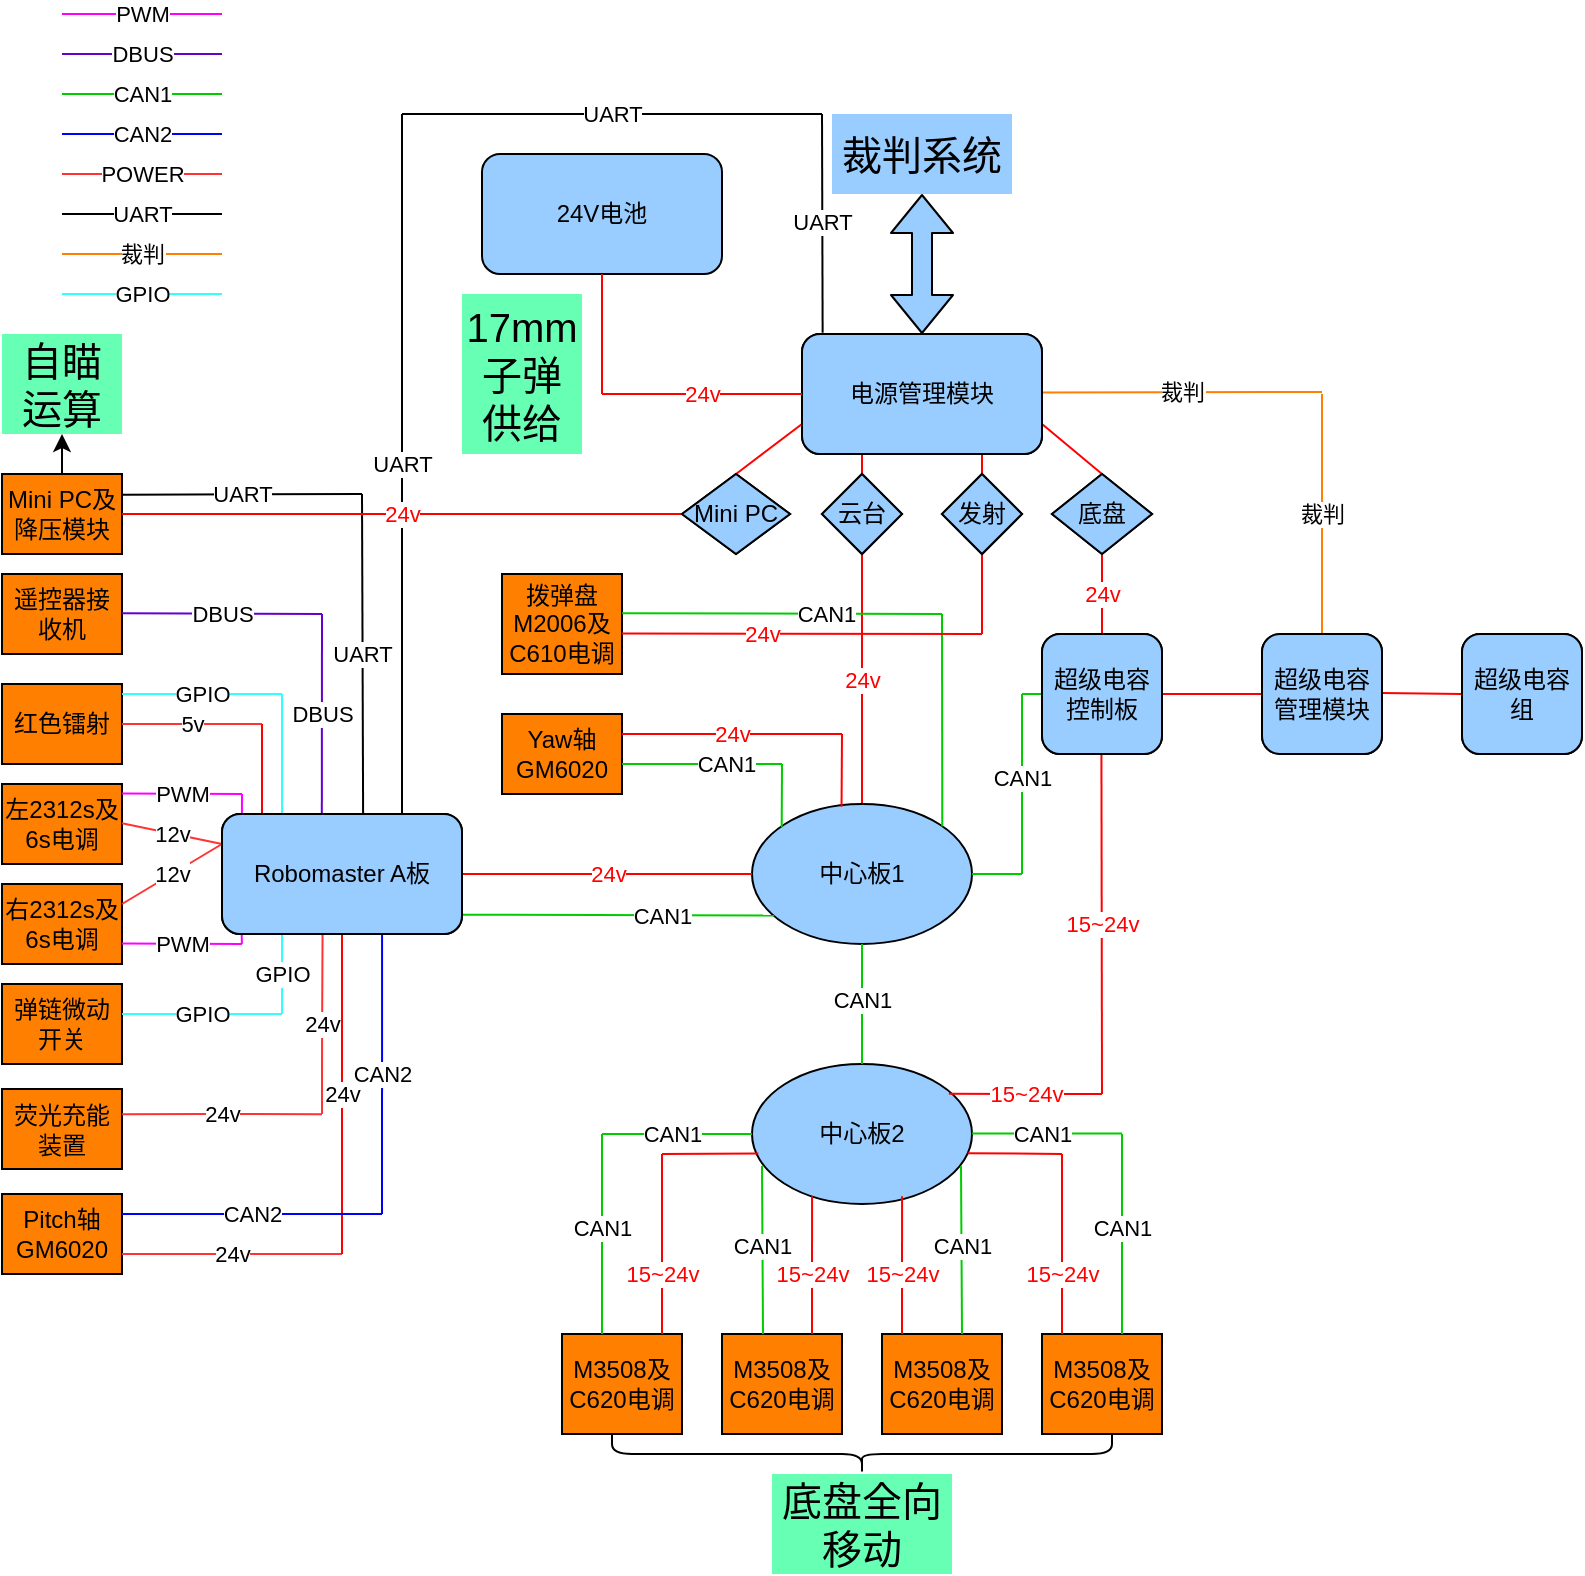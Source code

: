 <mxfile version="14.9.8" type="github">
  <diagram id="gPBAJwZcKuSn6ALT_lkh" name="Page-1">
    <mxGraphModel dx="716" dy="372" grid="1" gridSize="10" guides="1" tooltips="1" connect="1" arrows="1" fold="1" page="1" pageScale="1" pageWidth="827" pageHeight="1169" math="0" shadow="0">
      <root>
        <mxCell id="0" />
        <mxCell id="1" parent="0" />
        <mxCell id="8O0__Qe_Hwb1zvDIcUSA-1" value="Robomaster A板" style="rounded=1;whiteSpace=wrap;html=1;" vertex="1" parent="1">
          <mxGeometry x="120" y="420" width="120" height="60" as="geometry" />
        </mxCell>
        <mxCell id="8O0__Qe_Hwb1zvDIcUSA-8" value="左2312s及6s电调" style="rounded=0;whiteSpace=wrap;html=1;fillColor=#FF8000;" vertex="1" parent="1">
          <mxGeometry x="10" y="405" width="60" height="40" as="geometry" />
        </mxCell>
        <mxCell id="8O0__Qe_Hwb1zvDIcUSA-9" value="右2312s及6s电调" style="rounded=0;whiteSpace=wrap;html=1;fillColor=#FF8000;" vertex="1" parent="1">
          <mxGeometry x="10" y="455" width="60" height="40" as="geometry" />
        </mxCell>
        <mxCell id="8O0__Qe_Hwb1zvDIcUSA-19" value="红色镭射" style="rounded=0;whiteSpace=wrap;html=1;fillColor=#FF8000;" vertex="1" parent="1">
          <mxGeometry x="10" y="355" width="60" height="40" as="geometry" />
        </mxCell>
        <mxCell id="8O0__Qe_Hwb1zvDIcUSA-24" value="遥控器接收机" style="rounded=0;whiteSpace=wrap;html=1;fillColor=#FF8000;" vertex="1" parent="1">
          <mxGeometry x="10" y="300" width="60" height="40" as="geometry" />
        </mxCell>
        <mxCell id="8O0__Qe_Hwb1zvDIcUSA-33" value="弹链微动开关" style="rounded=0;whiteSpace=wrap;html=1;fillColor=#FF8000;" vertex="1" parent="1">
          <mxGeometry x="10" y="505" width="60" height="40" as="geometry" />
        </mxCell>
        <mxCell id="8O0__Qe_Hwb1zvDIcUSA-36" value="荧光充能装置" style="rounded=0;whiteSpace=wrap;html=1;fillColor=#FF8000;" vertex="1" parent="1">
          <mxGeometry x="10" y="557.5" width="60" height="40" as="geometry" />
        </mxCell>
        <mxCell id="8O0__Qe_Hwb1zvDIcUSA-40" value="电源管理模块" style="rounded=1;whiteSpace=wrap;html=1;" vertex="1" parent="1">
          <mxGeometry x="410" y="180" width="120" height="60" as="geometry" />
        </mxCell>
        <mxCell id="8O0__Qe_Hwb1zvDIcUSA-41" value="Pitch轴GM6020" style="rounded=0;whiteSpace=wrap;html=1;fillColor=#FF8000;" vertex="1" parent="1">
          <mxGeometry x="10" y="610" width="60" height="40" as="geometry" />
        </mxCell>
        <mxCell id="8O0__Qe_Hwb1zvDIcUSA-168" style="edgeStyle=none;rounded=0;orthogonalLoop=1;jettySize=auto;html=1;exitX=0.5;exitY=0;exitDx=0;exitDy=0;entryX=0.5;entryY=1;entryDx=0;entryDy=0;fontColor=#000000;startArrow=none;startFill=0;endArrow=classic;endFill=1;strokeColor=#000000;fillColor=#99CCFF;" edge="1" parent="1" source="8O0__Qe_Hwb1zvDIcUSA-42" target="8O0__Qe_Hwb1zvDIcUSA-167">
          <mxGeometry relative="1" as="geometry" />
        </mxCell>
        <mxCell id="8O0__Qe_Hwb1zvDIcUSA-42" value="Mini PC及降压模块" style="rounded=0;whiteSpace=wrap;html=1;fillColor=#FF8000;" vertex="1" parent="1">
          <mxGeometry x="10" y="250" width="60" height="40" as="geometry" />
        </mxCell>
        <mxCell id="8O0__Qe_Hwb1zvDIcUSA-43" value="CAN1" style="endArrow=none;html=1;strokeColor=#00CC00;" edge="1" parent="1">
          <mxGeometry width="50" height="50" relative="1" as="geometry">
            <mxPoint x="40" y="60" as="sourcePoint" />
            <mxPoint x="120" y="60" as="targetPoint" />
          </mxGeometry>
        </mxCell>
        <mxCell id="8O0__Qe_Hwb1zvDIcUSA-44" value="CAN2" style="endArrow=none;html=1;strokeColor=#0000FF;" edge="1" parent="1">
          <mxGeometry width="50" height="50" relative="1" as="geometry">
            <mxPoint x="40" y="80" as="sourcePoint" />
            <mxPoint x="120" y="80" as="targetPoint" />
          </mxGeometry>
        </mxCell>
        <mxCell id="8O0__Qe_Hwb1zvDIcUSA-45" value="POWER" style="endArrow=none;html=1;strokeColor=#FF3333;" edge="1" parent="1">
          <mxGeometry width="50" height="50" relative="1" as="geometry">
            <mxPoint x="40" y="100" as="sourcePoint" />
            <mxPoint x="120" y="100" as="targetPoint" />
          </mxGeometry>
        </mxCell>
        <mxCell id="8O0__Qe_Hwb1zvDIcUSA-46" value="UART" style="endArrow=none;html=1;" edge="1" parent="1">
          <mxGeometry width="50" height="50" relative="1" as="geometry">
            <mxPoint x="40" y="120" as="sourcePoint" />
            <mxPoint x="120" y="120" as="targetPoint" />
          </mxGeometry>
        </mxCell>
        <mxCell id="8O0__Qe_Hwb1zvDIcUSA-47" value="裁判" style="endArrow=none;html=1;strokeColor=#FF8000;" edge="1" parent="1">
          <mxGeometry width="50" height="50" relative="1" as="geometry">
            <mxPoint x="40" y="140" as="sourcePoint" />
            <mxPoint x="120" y="140" as="targetPoint" />
          </mxGeometry>
        </mxCell>
        <mxCell id="8O0__Qe_Hwb1zvDIcUSA-48" value="UART" style="endArrow=none;html=1;exitX=0.75;exitY=0;exitDx=0;exitDy=0;" edge="1" parent="1" source="8O0__Qe_Hwb1zvDIcUSA-1">
          <mxGeometry width="50" height="50" relative="1" as="geometry">
            <mxPoint x="50" y="130" as="sourcePoint" />
            <mxPoint x="210" y="70" as="targetPoint" />
          </mxGeometry>
        </mxCell>
        <mxCell id="8O0__Qe_Hwb1zvDIcUSA-50" value="UART" style="endArrow=none;html=1;" edge="1" parent="1">
          <mxGeometry width="50" height="50" relative="1" as="geometry">
            <mxPoint x="210" y="70" as="sourcePoint" />
            <mxPoint x="420" y="70" as="targetPoint" />
          </mxGeometry>
        </mxCell>
        <mxCell id="8O0__Qe_Hwb1zvDIcUSA-51" value="UART" style="endArrow=none;html=1;entryX=0.086;entryY=-0.011;entryDx=0;entryDy=0;entryPerimeter=0;" edge="1" parent="1" target="8O0__Qe_Hwb1zvDIcUSA-40">
          <mxGeometry width="50" height="50" relative="1" as="geometry">
            <mxPoint x="420" y="70" as="sourcePoint" />
            <mxPoint x="130" y="130" as="targetPoint" />
          </mxGeometry>
        </mxCell>
        <mxCell id="8O0__Qe_Hwb1zvDIcUSA-52" value="UART" style="endArrow=none;html=1;" edge="1" parent="1">
          <mxGeometry width="50" height="50" relative="1" as="geometry">
            <mxPoint x="70" y="260.41" as="sourcePoint" />
            <mxPoint x="190" y="260" as="targetPoint" />
          </mxGeometry>
        </mxCell>
        <mxCell id="8O0__Qe_Hwb1zvDIcUSA-53" value="UART" style="endArrow=none;html=1;entryX=0.588;entryY=0.009;entryDx=0;entryDy=0;entryPerimeter=0;" edge="1" parent="1" target="8O0__Qe_Hwb1zvDIcUSA-1">
          <mxGeometry width="50" height="50" relative="1" as="geometry">
            <mxPoint x="190" y="260" as="sourcePoint" />
            <mxPoint x="193" y="410" as="targetPoint" />
          </mxGeometry>
        </mxCell>
        <mxCell id="8O0__Qe_Hwb1zvDIcUSA-54" value="DBUS" style="endArrow=none;html=1;strokeColor=#6600CC;" edge="1" parent="1">
          <mxGeometry width="50" height="50" relative="1" as="geometry">
            <mxPoint x="40" y="40" as="sourcePoint" />
            <mxPoint x="120.0" y="40" as="targetPoint" />
          </mxGeometry>
        </mxCell>
        <mxCell id="8O0__Qe_Hwb1zvDIcUSA-55" value="DBUS" style="endArrow=none;html=1;strokeColor=#6600CC;" edge="1" parent="1">
          <mxGeometry width="50" height="50" relative="1" as="geometry">
            <mxPoint x="70" y="319.66" as="sourcePoint" />
            <mxPoint x="170" y="320" as="targetPoint" />
          </mxGeometry>
        </mxCell>
        <mxCell id="8O0__Qe_Hwb1zvDIcUSA-56" value="DBUS" style="endArrow=none;html=1;strokeColor=#6600CC;entryX=0.416;entryY=0.012;entryDx=0;entryDy=0;entryPerimeter=0;" edge="1" parent="1" target="8O0__Qe_Hwb1zvDIcUSA-1">
          <mxGeometry width="50" height="50" relative="1" as="geometry">
            <mxPoint x="170" y="320" as="sourcePoint" />
            <mxPoint x="180.0" y="330" as="targetPoint" />
          </mxGeometry>
        </mxCell>
        <mxCell id="8O0__Qe_Hwb1zvDIcUSA-59" value="12v" style="endArrow=none;html=1;strokeColor=#FF3333;entryX=0;entryY=0.25;entryDx=0;entryDy=0;" edge="1" parent="1" target="8O0__Qe_Hwb1zvDIcUSA-1">
          <mxGeometry width="50" height="50" relative="1" as="geometry">
            <mxPoint x="70" y="424.66" as="sourcePoint" />
            <mxPoint x="120" y="425" as="targetPoint" />
          </mxGeometry>
        </mxCell>
        <mxCell id="8O0__Qe_Hwb1zvDIcUSA-60" value="12v" style="endArrow=none;html=1;strokeColor=#FF3333;exitX=1;exitY=0.25;exitDx=0;exitDy=0;entryX=0;entryY=0.25;entryDx=0;entryDy=0;" edge="1" parent="1" source="8O0__Qe_Hwb1zvDIcUSA-9" target="8O0__Qe_Hwb1zvDIcUSA-1">
          <mxGeometry width="50" height="50" relative="1" as="geometry">
            <mxPoint x="80" y="434.66" as="sourcePoint" />
            <mxPoint x="130.0" y="435.0" as="targetPoint" />
          </mxGeometry>
        </mxCell>
        <mxCell id="8O0__Qe_Hwb1zvDIcUSA-62" value="&lt;font color=&quot;#000000&quot;&gt;Mini PC&lt;/font&gt;" style="rhombus;whiteSpace=wrap;html=1;fontColor=#FF0000;" vertex="1" parent="1">
          <mxGeometry x="350" y="250" width="54" height="40" as="geometry" />
        </mxCell>
        <mxCell id="8O0__Qe_Hwb1zvDIcUSA-63" value="&lt;font color=&quot;#000000&quot;&gt;云台&lt;/font&gt;" style="rhombus;whiteSpace=wrap;html=1;fontColor=#FF0000;" vertex="1" parent="1">
          <mxGeometry x="420" y="250" width="40" height="40" as="geometry" />
        </mxCell>
        <mxCell id="8O0__Qe_Hwb1zvDIcUSA-64" value="&lt;font color=&quot;#000000&quot;&gt;发射&lt;/font&gt;" style="rhombus;whiteSpace=wrap;html=1;fontColor=#FF0000;" vertex="1" parent="1">
          <mxGeometry x="480" y="250" width="40" height="40" as="geometry" />
        </mxCell>
        <mxCell id="8O0__Qe_Hwb1zvDIcUSA-65" value="&lt;font color=&quot;#000000&quot;&gt;底盘&lt;/font&gt;" style="rhombus;whiteSpace=wrap;html=1;fontColor=#FF0000;" vertex="1" parent="1">
          <mxGeometry x="535" y="250" width="50" height="40" as="geometry" />
        </mxCell>
        <mxCell id="8O0__Qe_Hwb1zvDIcUSA-66" value="PWM" style="endArrow=none;html=1;strokeColor=#FF00FF;" edge="1" parent="1">
          <mxGeometry width="50" height="50" relative="1" as="geometry">
            <mxPoint x="40" y="20" as="sourcePoint" />
            <mxPoint x="120" y="20" as="targetPoint" />
          </mxGeometry>
        </mxCell>
        <mxCell id="8O0__Qe_Hwb1zvDIcUSA-68" value="" style="endArrow=none;html=1;fontColor=#FF0000;exitX=0.5;exitY=0;exitDx=0;exitDy=0;entryX=0;entryY=0.75;entryDx=0;entryDy=0;strokeColor=#FF0000;" edge="1" parent="1" source="8O0__Qe_Hwb1zvDIcUSA-62" target="8O0__Qe_Hwb1zvDIcUSA-40">
          <mxGeometry width="50" height="50" relative="1" as="geometry">
            <mxPoint x="430" y="230" as="sourcePoint" />
            <mxPoint x="480" y="180" as="targetPoint" />
          </mxGeometry>
        </mxCell>
        <mxCell id="8O0__Qe_Hwb1zvDIcUSA-69" value="" style="endArrow=none;html=1;fontColor=#FF0000;strokeColor=#FF0000;exitX=0.5;exitY=0;exitDx=0;exitDy=0;entryX=0.25;entryY=1;entryDx=0;entryDy=0;" edge="1" parent="1" source="8O0__Qe_Hwb1zvDIcUSA-63" target="8O0__Qe_Hwb1zvDIcUSA-40">
          <mxGeometry width="50" height="50" relative="1" as="geometry">
            <mxPoint x="440" y="250" as="sourcePoint" />
            <mxPoint x="438" y="241" as="targetPoint" />
          </mxGeometry>
        </mxCell>
        <mxCell id="8O0__Qe_Hwb1zvDIcUSA-70" value="" style="endArrow=none;html=1;fontColor=#FF0000;entryX=0.75;entryY=1;entryDx=0;entryDy=0;strokeColor=#FF0000;exitX=0.5;exitY=0;exitDx=0;exitDy=0;" edge="1" parent="1" source="8O0__Qe_Hwb1zvDIcUSA-64" target="8O0__Qe_Hwb1zvDIcUSA-40">
          <mxGeometry width="50" height="50" relative="1" as="geometry">
            <mxPoint x="448.0" y="260" as="sourcePoint" />
            <mxPoint x="450" y="250" as="targetPoint" />
          </mxGeometry>
        </mxCell>
        <mxCell id="8O0__Qe_Hwb1zvDIcUSA-71" value="" style="endArrow=none;html=1;fontColor=#FF0000;exitX=0.5;exitY=0;exitDx=0;exitDy=0;entryX=1;entryY=0.75;entryDx=0;entryDy=0;strokeColor=#FF0000;" edge="1" parent="1" source="8O0__Qe_Hwb1zvDIcUSA-65" target="8O0__Qe_Hwb1zvDIcUSA-40">
          <mxGeometry width="50" height="50" relative="1" as="geometry">
            <mxPoint x="377" y="260" as="sourcePoint" />
            <mxPoint x="429.96" y="250" as="targetPoint" />
          </mxGeometry>
        </mxCell>
        <mxCell id="8O0__Qe_Hwb1zvDIcUSA-72" value="24v" style="endArrow=none;html=1;fontColor=#FF0000;exitX=1;exitY=0.5;exitDx=0;exitDy=0;entryX=0;entryY=0.5;entryDx=0;entryDy=0;strokeColor=#FF0000;" edge="1" parent="1" source="8O0__Qe_Hwb1zvDIcUSA-42" target="8O0__Qe_Hwb1zvDIcUSA-62">
          <mxGeometry width="50" height="50" relative="1" as="geometry">
            <mxPoint x="377" y="260" as="sourcePoint" />
            <mxPoint x="420" y="235" as="targetPoint" />
          </mxGeometry>
        </mxCell>
        <mxCell id="8O0__Qe_Hwb1zvDIcUSA-73" value="24v" style="endArrow=none;html=1;fontColor=#FF0000;entryX=0.5;entryY=1;entryDx=0;entryDy=0;strokeColor=#FF0000;" edge="1" parent="1" source="8O0__Qe_Hwb1zvDIcUSA-92" target="8O0__Qe_Hwb1zvDIcUSA-63">
          <mxGeometry width="50" height="50" relative="1" as="geometry">
            <mxPoint x="418" y="360" as="sourcePoint" />
            <mxPoint x="350" y="280" as="targetPoint" />
          </mxGeometry>
        </mxCell>
        <mxCell id="8O0__Qe_Hwb1zvDIcUSA-74" value="PWM" style="endArrow=none;html=1;strokeColor=#FF00FF;exitX=1.001;exitY=0.118;exitDx=0;exitDy=0;exitPerimeter=0;" edge="1" parent="1" source="8O0__Qe_Hwb1zvDIcUSA-8">
          <mxGeometry width="50" height="50" relative="1" as="geometry">
            <mxPoint x="72" y="410" as="sourcePoint" />
            <mxPoint x="130" y="410" as="targetPoint" />
          </mxGeometry>
        </mxCell>
        <mxCell id="8O0__Qe_Hwb1zvDIcUSA-75" value="" style="endArrow=none;html=1;fontColor=#FF0000;strokeColor=#FF0000;exitX=0.078;exitY=-0.017;exitDx=0;exitDy=0;exitPerimeter=0;" edge="1" parent="1" source="8O0__Qe_Hwb1zvDIcUSA-1">
          <mxGeometry width="50" height="50" relative="1" as="geometry">
            <mxPoint x="110" y="430" as="sourcePoint" />
            <mxPoint x="129" y="419" as="targetPoint" />
          </mxGeometry>
        </mxCell>
        <mxCell id="8O0__Qe_Hwb1zvDIcUSA-76" value="" style="endArrow=none;html=1;fontColor=#FF0000;exitX=0.083;exitY=0;exitDx=0;exitDy=0;exitPerimeter=0;strokeColor=#FF00FF;" edge="1" parent="1" source="8O0__Qe_Hwb1zvDIcUSA-1">
          <mxGeometry width="50" height="50" relative="1" as="geometry">
            <mxPoint x="120" y="430" as="sourcePoint" />
            <mxPoint x="130" y="410" as="targetPoint" />
          </mxGeometry>
        </mxCell>
        <mxCell id="8O0__Qe_Hwb1zvDIcUSA-77" value="PWM" style="endArrow=none;html=1;strokeColor=#FF00FF;exitX=1.001;exitY=0.118;exitDx=0;exitDy=0;exitPerimeter=0;" edge="1" parent="1">
          <mxGeometry width="50" height="50" relative="1" as="geometry">
            <mxPoint x="70" y="484.72" as="sourcePoint" />
            <mxPoint x="129.94" y="485" as="targetPoint" />
          </mxGeometry>
        </mxCell>
        <mxCell id="8O0__Qe_Hwb1zvDIcUSA-78" value="" style="endArrow=none;html=1;fontColor=#FF0000;strokeColor=#FF0000;exitX=0.078;exitY=-0.017;exitDx=0;exitDy=0;exitPerimeter=0;" edge="1" parent="1">
          <mxGeometry width="50" height="50" relative="1" as="geometry">
            <mxPoint x="129.3" y="493.98" as="sourcePoint" />
            <mxPoint x="128.94" y="494" as="targetPoint" />
          </mxGeometry>
        </mxCell>
        <mxCell id="8O0__Qe_Hwb1zvDIcUSA-79" value="" style="endArrow=none;html=1;fontColor=#FF0000;exitX=0.082;exitY=0.985;exitDx=0;exitDy=0;exitPerimeter=0;strokeColor=#FF00FF;" edge="1" parent="1" source="8O0__Qe_Hwb1zvDIcUSA-1">
          <mxGeometry width="50" height="50" relative="1" as="geometry">
            <mxPoint x="129.9" y="495" as="sourcePoint" />
            <mxPoint x="129.94" y="485" as="targetPoint" />
          </mxGeometry>
        </mxCell>
        <mxCell id="8O0__Qe_Hwb1zvDIcUSA-80" value="GPIO" style="endArrow=none;html=1;strokeColor=#33FFFF;" edge="1" parent="1">
          <mxGeometry width="50" height="50" relative="1" as="geometry">
            <mxPoint x="70" y="520" as="sourcePoint" />
            <mxPoint x="150.0" y="520" as="targetPoint" />
          </mxGeometry>
        </mxCell>
        <mxCell id="8O0__Qe_Hwb1zvDIcUSA-81" value="GPIO" style="endArrow=none;html=1;strokeColor=#33FFFF;" edge="1" parent="1">
          <mxGeometry width="50" height="50" relative="1" as="geometry">
            <mxPoint x="40" y="160" as="sourcePoint" />
            <mxPoint x="120.0" y="160" as="targetPoint" />
          </mxGeometry>
        </mxCell>
        <mxCell id="8O0__Qe_Hwb1zvDIcUSA-82" value="GPIO" style="endArrow=none;html=1;strokeColor=#33FFFF;entryX=0.25;entryY=1;entryDx=0;entryDy=0;" edge="1" parent="1" target="8O0__Qe_Hwb1zvDIcUSA-1">
          <mxGeometry width="50" height="50" relative="1" as="geometry">
            <mxPoint x="150" y="520" as="sourcePoint" />
            <mxPoint x="160.0" y="530.0" as="targetPoint" />
          </mxGeometry>
        </mxCell>
        <mxCell id="8O0__Qe_Hwb1zvDIcUSA-83" value="GPIO" style="endArrow=none;html=1;strokeColor=#33FFFF;" edge="1" parent="1">
          <mxGeometry width="50" height="50" relative="1" as="geometry">
            <mxPoint x="70" y="360.0" as="sourcePoint" />
            <mxPoint x="150" y="360.0" as="targetPoint" />
          </mxGeometry>
        </mxCell>
        <mxCell id="8O0__Qe_Hwb1zvDIcUSA-84" value="" style="endArrow=none;html=1;strokeColor=#33FFFF;" edge="1" parent="1">
          <mxGeometry y="-10" width="50" height="50" relative="1" as="geometry">
            <mxPoint x="150" y="420" as="sourcePoint" />
            <mxPoint x="150" y="360" as="targetPoint" />
            <mxPoint as="offset" />
          </mxGeometry>
        </mxCell>
        <mxCell id="8O0__Qe_Hwb1zvDIcUSA-85" value="24v" style="endArrow=none;html=1;strokeColor=#FF3333;exitX=1;exitY=0.25;exitDx=0;exitDy=0;" edge="1" parent="1">
          <mxGeometry width="50" height="50" relative="1" as="geometry">
            <mxPoint x="70" y="570.08" as="sourcePoint" />
            <mxPoint x="170" y="570.08" as="targetPoint" />
            <Array as="points">
              <mxPoint x="120" y="570" />
            </Array>
          </mxGeometry>
        </mxCell>
        <mxCell id="8O0__Qe_Hwb1zvDIcUSA-87" value="24v" style="endArrow=none;html=1;strokeColor=#FF3333;entryX=0.419;entryY=1;entryDx=0;entryDy=0;entryPerimeter=0;" edge="1" parent="1" target="8O0__Qe_Hwb1zvDIcUSA-1">
          <mxGeometry width="50" height="50" relative="1" as="geometry">
            <mxPoint x="170" y="570" as="sourcePoint" />
            <mxPoint x="169" y="480" as="targetPoint" />
            <Array as="points">
              <mxPoint x="170" y="540" />
            </Array>
          </mxGeometry>
        </mxCell>
        <mxCell id="8O0__Qe_Hwb1zvDIcUSA-90" value="24v" style="endArrow=none;html=1;strokeColor=#FF3333;exitX=1;exitY=0.75;exitDx=0;exitDy=0;" edge="1" parent="1" source="8O0__Qe_Hwb1zvDIcUSA-41">
          <mxGeometry width="50" height="50" relative="1" as="geometry">
            <mxPoint x="80" y="580.08" as="sourcePoint" />
            <mxPoint x="180" y="640" as="targetPoint" />
            <Array as="points">
              <mxPoint x="130" y="640" />
            </Array>
          </mxGeometry>
        </mxCell>
        <mxCell id="8O0__Qe_Hwb1zvDIcUSA-91" value="24v" style="endArrow=none;html=1;entryX=0.5;entryY=1;entryDx=0;entryDy=0;strokeColor=#FF0000;" edge="1" parent="1" target="8O0__Qe_Hwb1zvDIcUSA-1">
          <mxGeometry width="50" height="50" relative="1" as="geometry">
            <mxPoint x="180" y="640" as="sourcePoint" />
            <mxPoint x="200" y="560" as="targetPoint" />
          </mxGeometry>
        </mxCell>
        <mxCell id="8O0__Qe_Hwb1zvDIcUSA-92" value="中心板1" style="ellipse;whiteSpace=wrap;html=1;fillColor=#99CCFF;" vertex="1" parent="1">
          <mxGeometry x="385" y="415" width="110" height="70" as="geometry" />
        </mxCell>
        <mxCell id="8O0__Qe_Hwb1zvDIcUSA-93" value="24v" style="endArrow=none;html=1;fontColor=#FF0000;strokeColor=#FF0000;exitX=1;exitY=0.5;exitDx=0;exitDy=0;entryX=0;entryY=0.5;entryDx=0;entryDy=0;" edge="1" parent="1" source="8O0__Qe_Hwb1zvDIcUSA-1" target="8O0__Qe_Hwb1zvDIcUSA-92">
          <mxGeometry width="50" height="50" relative="1" as="geometry">
            <mxPoint x="397.478" y="420.913" as="sourcePoint" />
            <mxPoint x="320" y="445" as="targetPoint" />
          </mxGeometry>
        </mxCell>
        <mxCell id="8O0__Qe_Hwb1zvDIcUSA-96" value="5v" style="endArrow=none;html=1;strokeColor=#FF3333;exitX=1;exitY=0.5;exitDx=0;exitDy=0;" edge="1" parent="1" source="8O0__Qe_Hwb1zvDIcUSA-19">
          <mxGeometry width="50" height="50" relative="1" as="geometry">
            <mxPoint x="80" y="434.66" as="sourcePoint" />
            <mxPoint x="140" y="375" as="targetPoint" />
          </mxGeometry>
        </mxCell>
        <mxCell id="8O0__Qe_Hwb1zvDIcUSA-97" value="" style="endArrow=none;html=1;fontColor=#FF0000;strokeColor=#FF0000;" edge="1" parent="1">
          <mxGeometry width="50" height="50" relative="1" as="geometry">
            <mxPoint x="140" y="420" as="sourcePoint" />
            <mxPoint x="140" y="375" as="targetPoint" />
          </mxGeometry>
        </mxCell>
        <mxCell id="8O0__Qe_Hwb1zvDIcUSA-98" value="CAN1" style="endArrow=none;html=1;strokeColor=#00CC00;exitX=0.998;exitY=0.839;exitDx=0;exitDy=0;exitPerimeter=0;entryX=0.101;entryY=0.797;entryDx=0;entryDy=0;entryPerimeter=0;" edge="1" parent="1" source="8O0__Qe_Hwb1zvDIcUSA-1" target="8O0__Qe_Hwb1zvDIcUSA-92">
          <mxGeometry x="0.283" width="50" height="50" relative="1" as="geometry">
            <mxPoint x="210" y="630" as="sourcePoint" />
            <mxPoint x="325" y="466" as="targetPoint" />
            <mxPoint as="offset" />
          </mxGeometry>
        </mxCell>
        <mxCell id="8O0__Qe_Hwb1zvDIcUSA-99" value="CAN2" style="endArrow=none;html=1;strokeColor=#0000FF;" edge="1" parent="1">
          <mxGeometry width="50" height="50" relative="1" as="geometry">
            <mxPoint x="70" y="620" as="sourcePoint" />
            <mxPoint x="200" y="620" as="targetPoint" />
          </mxGeometry>
        </mxCell>
        <mxCell id="8O0__Qe_Hwb1zvDIcUSA-100" value="CAN2" style="endArrow=none;html=1;strokeColor=#0000FF;entryX=0.667;entryY=1;entryDx=0;entryDy=0;entryPerimeter=0;" edge="1" parent="1" target="8O0__Qe_Hwb1zvDIcUSA-1">
          <mxGeometry width="50" height="50" relative="1" as="geometry">
            <mxPoint x="200" y="620" as="sourcePoint" />
            <mxPoint x="320" y="620" as="targetPoint" />
          </mxGeometry>
        </mxCell>
        <mxCell id="8O0__Qe_Hwb1zvDIcUSA-102" value="拨弹盘M2006及C610电调" style="rounded=0;whiteSpace=wrap;html=1;fillColor=#FF8000;" vertex="1" parent="1">
          <mxGeometry x="260" y="300" width="60" height="50" as="geometry" />
        </mxCell>
        <mxCell id="8O0__Qe_Hwb1zvDIcUSA-103" value="Yaw轴GM6020" style="rounded=0;whiteSpace=wrap;html=1;fillColor=#FF8000;" vertex="1" parent="1">
          <mxGeometry x="260" y="370" width="60" height="40" as="geometry" />
        </mxCell>
        <mxCell id="8O0__Qe_Hwb1zvDIcUSA-104" value="CAN1" style="endArrow=none;html=1;strokeColor=#00CC00;exitX=0.998;exitY=0.839;exitDx=0;exitDy=0;exitPerimeter=0;" edge="1" parent="1">
          <mxGeometry x="0.283" width="50" height="50" relative="1" as="geometry">
            <mxPoint x="320.0" y="395.0" as="sourcePoint" />
            <mxPoint x="400" y="395" as="targetPoint" />
            <mxPoint as="offset" />
          </mxGeometry>
        </mxCell>
        <mxCell id="8O0__Qe_Hwb1zvDIcUSA-105" value="" style="endArrow=none;html=1;strokeColor=#00CC00;entryX=0.135;entryY=0.166;entryDx=0;entryDy=0;entryPerimeter=0;" edge="1" parent="1" target="8O0__Qe_Hwb1zvDIcUSA-92">
          <mxGeometry x="0.091" width="50" height="50" relative="1" as="geometry">
            <mxPoint x="400" y="395" as="sourcePoint" />
            <mxPoint x="410" y="410" as="targetPoint" />
            <mxPoint as="offset" />
          </mxGeometry>
        </mxCell>
        <mxCell id="8O0__Qe_Hwb1zvDIcUSA-106" value="CAN1" style="endArrow=none;html=1;strokeColor=#00CC00;exitX=0.998;exitY=0.839;exitDx=0;exitDy=0;exitPerimeter=0;" edge="1" parent="1">
          <mxGeometry x="0.283" width="50" height="50" relative="1" as="geometry">
            <mxPoint x="320" y="319.66" as="sourcePoint" />
            <mxPoint x="480" y="320" as="targetPoint" />
            <mxPoint as="offset" />
          </mxGeometry>
        </mxCell>
        <mxCell id="8O0__Qe_Hwb1zvDIcUSA-107" value="" style="endArrow=none;html=1;strokeColor=#00CC00;entryX=0.865;entryY=0.161;entryDx=0;entryDy=0;entryPerimeter=0;" edge="1" parent="1" target="8O0__Qe_Hwb1zvDIcUSA-92">
          <mxGeometry x="0.283" width="50" height="50" relative="1" as="geometry">
            <mxPoint x="480" y="320" as="sourcePoint" />
            <mxPoint x="480" y="410" as="targetPoint" />
            <mxPoint as="offset" />
          </mxGeometry>
        </mxCell>
        <mxCell id="8O0__Qe_Hwb1zvDIcUSA-108" value="24v" style="endArrow=none;html=1;fontColor=#FF0000;strokeColor=#FF0000;exitX=1;exitY=0.5;exitDx=0;exitDy=0;" edge="1" parent="1">
          <mxGeometry width="50" height="50" relative="1" as="geometry">
            <mxPoint x="320" y="380.0" as="sourcePoint" />
            <mxPoint x="430" y="380" as="targetPoint" />
          </mxGeometry>
        </mxCell>
        <mxCell id="8O0__Qe_Hwb1zvDIcUSA-109" value="" style="endArrow=none;html=1;fontColor=#FF0000;strokeColor=#FF0000;exitX=0.407;exitY=0.019;exitDx=0;exitDy=0;exitPerimeter=0;" edge="1" parent="1" source="8O0__Qe_Hwb1zvDIcUSA-92">
          <mxGeometry x="-0.101" width="50" height="50" relative="1" as="geometry">
            <mxPoint x="500" y="380" as="sourcePoint" />
            <mxPoint x="430" y="380" as="targetPoint" />
            <Array as="points" />
            <mxPoint as="offset" />
          </mxGeometry>
        </mxCell>
        <mxCell id="8O0__Qe_Hwb1zvDIcUSA-110" value="24v" style="endArrow=none;html=1;fontColor=#FF0000;strokeColor=#FF0000;exitX=1;exitY=0.5;exitDx=0;exitDy=0;" edge="1" parent="1">
          <mxGeometry x="-0.222" width="50" height="50" relative="1" as="geometry">
            <mxPoint x="320" y="329.76" as="sourcePoint" />
            <mxPoint x="500" y="330" as="targetPoint" />
            <mxPoint as="offset" />
          </mxGeometry>
        </mxCell>
        <mxCell id="8O0__Qe_Hwb1zvDIcUSA-111" value="" style="endArrow=none;html=1;fontColor=#FF0000;strokeColor=#FF0000;entryX=0.5;entryY=1;entryDx=0;entryDy=0;" edge="1" parent="1" target="8O0__Qe_Hwb1zvDIcUSA-64">
          <mxGeometry x="-0.101" width="50" height="50" relative="1" as="geometry">
            <mxPoint x="500" y="330" as="sourcePoint" />
            <mxPoint x="440" y="390" as="targetPoint" />
            <Array as="points" />
            <mxPoint as="offset" />
          </mxGeometry>
        </mxCell>
        <mxCell id="8O0__Qe_Hwb1zvDIcUSA-112" value="中心板2" style="ellipse;whiteSpace=wrap;html=1;fillColor=#99CCFF;" vertex="1" parent="1">
          <mxGeometry x="385" y="545" width="110" height="70" as="geometry" />
        </mxCell>
        <mxCell id="8O0__Qe_Hwb1zvDIcUSA-113" value="" style="shape=flexArrow;endArrow=classic;html=1;fontColor=#000000;exitX=0.5;exitY=0;exitDx=0;exitDy=0;startArrow=block;fillColor=#99CCFF;" edge="1" parent="1" source="8O0__Qe_Hwb1zvDIcUSA-40">
          <mxGeometry width="50" height="50" relative="1" as="geometry">
            <mxPoint x="460" y="170" as="sourcePoint" />
            <mxPoint x="470" y="110" as="targetPoint" />
          </mxGeometry>
        </mxCell>
        <mxCell id="8O0__Qe_Hwb1zvDIcUSA-114" value="&lt;font style=&quot;font-size: 20px&quot;&gt;裁判系统&lt;/font&gt;" style="text;html=1;strokeColor=none;align=center;verticalAlign=middle;whiteSpace=wrap;rounded=0;fontColor=#000000;fillColor=#99CCFF;" vertex="1" parent="1">
          <mxGeometry x="425" y="70" width="90" height="40" as="geometry" />
        </mxCell>
        <mxCell id="8O0__Qe_Hwb1zvDIcUSA-115" value="超级电容控制板" style="rounded=1;whiteSpace=wrap;html=1;" vertex="1" parent="1">
          <mxGeometry x="530" y="330" width="60" height="60" as="geometry" />
        </mxCell>
        <mxCell id="8O0__Qe_Hwb1zvDIcUSA-116" value="24v" style="endArrow=none;html=1;fontColor=#FF0000;entryX=0.5;entryY=1;entryDx=0;entryDy=0;strokeColor=#FF0000;exitX=0.5;exitY=0;exitDx=0;exitDy=0;" edge="1" parent="1" source="8O0__Qe_Hwb1zvDIcUSA-115" target="8O0__Qe_Hwb1zvDIcUSA-65">
          <mxGeometry width="50" height="50" relative="1" as="geometry">
            <mxPoint x="450" y="425" as="sourcePoint" />
            <mxPoint x="450" y="300" as="targetPoint" />
          </mxGeometry>
        </mxCell>
        <mxCell id="8O0__Qe_Hwb1zvDIcUSA-117" value="超级电容管理模块" style="rounded=1;whiteSpace=wrap;html=1;" vertex="1" parent="1">
          <mxGeometry x="640" y="330" width="60" height="60" as="geometry" />
        </mxCell>
        <mxCell id="8O0__Qe_Hwb1zvDIcUSA-118" value="" style="endArrow=none;html=1;fontColor=#FF0000;entryX=1;entryY=0.5;entryDx=0;entryDy=0;strokeColor=#FF0000;exitX=0;exitY=0.5;exitDx=0;exitDy=0;" edge="1" parent="1" source="8O0__Qe_Hwb1zvDIcUSA-117" target="8O0__Qe_Hwb1zvDIcUSA-115">
          <mxGeometry width="50" height="50" relative="1" as="geometry">
            <mxPoint x="575" y="340" as="sourcePoint" />
            <mxPoint x="575" y="300" as="targetPoint" />
          </mxGeometry>
        </mxCell>
        <mxCell id="8O0__Qe_Hwb1zvDIcUSA-119" value="超级电容组" style="rounded=1;whiteSpace=wrap;html=1;" vertex="1" parent="1">
          <mxGeometry x="740" y="330" width="60" height="60" as="geometry" />
        </mxCell>
        <mxCell id="8O0__Qe_Hwb1zvDIcUSA-120" value="" style="endArrow=none;html=1;fontColor=#FF0000;entryX=1;entryY=0.5;entryDx=0;entryDy=0;strokeColor=#FF0000;" edge="1" parent="1">
          <mxGeometry width="50" height="50" relative="1" as="geometry">
            <mxPoint x="740" y="360" as="sourcePoint" />
            <mxPoint x="700" y="359.5" as="targetPoint" />
          </mxGeometry>
        </mxCell>
        <mxCell id="8O0__Qe_Hwb1zvDIcUSA-121" value="裁判" style="endArrow=none;html=1;strokeColor=#FF8000;" edge="1" parent="1">
          <mxGeometry width="50" height="50" relative="1" as="geometry">
            <mxPoint x="530" y="209.29" as="sourcePoint" />
            <mxPoint x="670" y="209" as="targetPoint" />
          </mxGeometry>
        </mxCell>
        <mxCell id="8O0__Qe_Hwb1zvDIcUSA-122" value="裁判" style="endArrow=none;html=1;strokeColor=#FF8000;entryX=0.5;entryY=0;entryDx=0;entryDy=0;" edge="1" parent="1" target="8O0__Qe_Hwb1zvDIcUSA-117">
          <mxGeometry width="50" height="50" relative="1" as="geometry">
            <mxPoint x="670" y="210" as="sourcePoint" />
            <mxPoint x="780" y="219" as="targetPoint" />
          </mxGeometry>
        </mxCell>
        <mxCell id="8O0__Qe_Hwb1zvDIcUSA-123" value="15~24v" style="endArrow=none;html=1;fontColor=#FF0000;entryX=0.5;entryY=1;entryDx=0;entryDy=0;strokeColor=#FF0000;" edge="1" parent="1">
          <mxGeometry width="50" height="50" relative="1" as="geometry">
            <mxPoint x="560" y="560" as="sourcePoint" />
            <mxPoint x="559.71" y="390" as="targetPoint" />
          </mxGeometry>
        </mxCell>
        <mxCell id="8O0__Qe_Hwb1zvDIcUSA-127" value="15~24v" style="endArrow=none;html=1;fontColor=#FF0000;strokeColor=#FF0000;entryX=0.895;entryY=0.213;entryDx=0;entryDy=0;entryPerimeter=0;" edge="1" parent="1" target="8O0__Qe_Hwb1zvDIcUSA-112">
          <mxGeometry width="50" height="50" relative="1" as="geometry">
            <mxPoint x="560" y="560" as="sourcePoint" />
            <mxPoint x="490" y="545" as="targetPoint" />
          </mxGeometry>
        </mxCell>
        <mxCell id="8O0__Qe_Hwb1zvDIcUSA-130" value="" style="endArrow=none;html=1;strokeColor=#00CC00;entryX=0;entryY=0.5;entryDx=0;entryDy=0;" edge="1" parent="1" target="8O0__Qe_Hwb1zvDIcUSA-115">
          <mxGeometry x="-0.065" width="50" height="50" relative="1" as="geometry">
            <mxPoint x="520" y="360" as="sourcePoint" />
            <mxPoint x="520" y="359.8" as="targetPoint" />
            <mxPoint as="offset" />
          </mxGeometry>
        </mxCell>
        <mxCell id="8O0__Qe_Hwb1zvDIcUSA-131" value="CAN1" style="endArrow=none;html=1;strokeColor=#00CC00;" edge="1" parent="1">
          <mxGeometry x="-0.065" width="50" height="50" relative="1" as="geometry">
            <mxPoint x="520" y="360" as="sourcePoint" />
            <mxPoint x="520" y="450" as="targetPoint" />
            <mxPoint as="offset" />
          </mxGeometry>
        </mxCell>
        <mxCell id="8O0__Qe_Hwb1zvDIcUSA-132" value="" style="endArrow=none;html=1;strokeColor=#00CC00;entryX=1;entryY=0.5;entryDx=0;entryDy=0;" edge="1" parent="1" target="8O0__Qe_Hwb1zvDIcUSA-92">
          <mxGeometry x="-0.065" width="50" height="50" relative="1" as="geometry">
            <mxPoint x="520" y="450" as="sourcePoint" />
            <mxPoint x="530" y="460" as="targetPoint" />
            <mxPoint as="offset" />
          </mxGeometry>
        </mxCell>
        <mxCell id="8O0__Qe_Hwb1zvDIcUSA-133" value="CAN1" style="endArrow=none;html=1;strokeColor=#00CC00;entryX=0.5;entryY=0;entryDx=0;entryDy=0;exitX=0.5;exitY=1;exitDx=0;exitDy=0;" edge="1" parent="1" source="8O0__Qe_Hwb1zvDIcUSA-92" target="8O0__Qe_Hwb1zvDIcUSA-112">
          <mxGeometry x="-0.065" width="50" height="50" relative="1" as="geometry">
            <mxPoint x="460" y="500" as="sourcePoint" />
            <mxPoint x="450" y="540" as="targetPoint" />
            <mxPoint as="offset" />
          </mxGeometry>
        </mxCell>
        <mxCell id="8O0__Qe_Hwb1zvDIcUSA-134" value="M3508及C620电调" style="rounded=0;whiteSpace=wrap;html=1;fillColor=#FF8000;" vertex="1" parent="1">
          <mxGeometry x="290" y="680" width="60" height="50" as="geometry" />
        </mxCell>
        <mxCell id="8O0__Qe_Hwb1zvDIcUSA-135" value="M3508及C620电调" style="rounded=0;whiteSpace=wrap;html=1;fillColor=#FF8000;" vertex="1" parent="1">
          <mxGeometry x="370" y="680" width="60" height="50" as="geometry" />
        </mxCell>
        <mxCell id="8O0__Qe_Hwb1zvDIcUSA-136" value="M3508及C620电调" style="rounded=0;whiteSpace=wrap;html=1;fillColor=#FF8000;" vertex="1" parent="1">
          <mxGeometry x="450" y="680" width="60" height="50" as="geometry" />
        </mxCell>
        <mxCell id="8O0__Qe_Hwb1zvDIcUSA-137" value="M3508及C620电调" style="rounded=0;whiteSpace=wrap;html=1;fillColor=#FF8000;" vertex="1" parent="1">
          <mxGeometry x="530" y="680" width="60" height="50" as="geometry" />
        </mxCell>
        <mxCell id="8O0__Qe_Hwb1zvDIcUSA-138" value="CAN1" style="endArrow=none;html=1;strokeColor=#00CC00;entryX=0.5;entryY=0;entryDx=0;entryDy=0;" edge="1" parent="1">
          <mxGeometry x="-0.065" width="50" height="50" relative="1" as="geometry">
            <mxPoint x="310" y="580" as="sourcePoint" />
            <mxPoint x="310" y="680" as="targetPoint" />
            <mxPoint as="offset" />
          </mxGeometry>
        </mxCell>
        <mxCell id="8O0__Qe_Hwb1zvDIcUSA-139" value="CAN1" style="endArrow=none;html=1;strokeColor=#00CC00;entryX=0;entryY=0.5;entryDx=0;entryDy=0;" edge="1" parent="1" target="8O0__Qe_Hwb1zvDIcUSA-112">
          <mxGeometry x="-0.065" width="50" height="50" relative="1" as="geometry">
            <mxPoint x="310" y="580" as="sourcePoint" />
            <mxPoint x="370" y="610" as="targetPoint" />
            <mxPoint as="offset" />
          </mxGeometry>
        </mxCell>
        <mxCell id="8O0__Qe_Hwb1zvDIcUSA-141" value="CAN1" style="endArrow=none;html=1;strokeColor=#00CC00;entryX=0.5;entryY=0;entryDx=0;entryDy=0;exitX=0.95;exitY=0.729;exitDx=0;exitDy=0;exitPerimeter=0;" edge="1" parent="1" source="8O0__Qe_Hwb1zvDIcUSA-112">
          <mxGeometry x="-0.065" width="50" height="50" relative="1" as="geometry">
            <mxPoint x="490.24" y="604.15" as="sourcePoint" />
            <mxPoint x="490" y="680" as="targetPoint" />
            <mxPoint as="offset" />
          </mxGeometry>
        </mxCell>
        <mxCell id="8O0__Qe_Hwb1zvDIcUSA-142" value="CAN1" style="endArrow=none;html=1;strokeColor=#00CC00;entryX=0.5;entryY=0;entryDx=0;entryDy=0;" edge="1" parent="1">
          <mxGeometry x="-0.065" width="50" height="50" relative="1" as="geometry">
            <mxPoint x="570" y="580" as="sourcePoint" />
            <mxPoint x="570" y="680" as="targetPoint" />
            <mxPoint as="offset" />
          </mxGeometry>
        </mxCell>
        <mxCell id="8O0__Qe_Hwb1zvDIcUSA-143" value="CAN1" style="endArrow=none;html=1;strokeColor=#00CC00;entryX=0;entryY=0.5;entryDx=0;entryDy=0;" edge="1" parent="1">
          <mxGeometry x="-0.065" width="50" height="50" relative="1" as="geometry">
            <mxPoint x="495" y="579.71" as="sourcePoint" />
            <mxPoint x="570" y="579.71" as="targetPoint" />
            <mxPoint as="offset" />
          </mxGeometry>
        </mxCell>
        <mxCell id="8O0__Qe_Hwb1zvDIcUSA-144" value="CAN1" style="endArrow=none;html=1;strokeColor=#00CC00;entryX=0.5;entryY=0;entryDx=0;entryDy=0;exitX=0.95;exitY=0.729;exitDx=0;exitDy=0;exitPerimeter=0;" edge="1" parent="1">
          <mxGeometry x="-0.065" width="50" height="50" relative="1" as="geometry">
            <mxPoint x="390" y="596.03" as="sourcePoint" />
            <mxPoint x="390.5" y="680" as="targetPoint" />
            <mxPoint as="offset" />
          </mxGeometry>
        </mxCell>
        <mxCell id="8O0__Qe_Hwb1zvDIcUSA-145" value="15~24v" style="endArrow=none;html=1;fontColor=#FF0000;strokeColor=#FF0000;" edge="1" parent="1">
          <mxGeometry x="0.333" width="50" height="50" relative="1" as="geometry">
            <mxPoint x="340" y="590" as="sourcePoint" />
            <mxPoint x="340" y="680" as="targetPoint" />
            <mxPoint as="offset" />
          </mxGeometry>
        </mxCell>
        <mxCell id="8O0__Qe_Hwb1zvDIcUSA-148" value="" style="endArrow=none;html=1;fontColor=#FF0000;strokeColor=#FF0000;entryX=0.029;entryY=0.639;entryDx=0;entryDy=0;entryPerimeter=0;" edge="1" parent="1" target="8O0__Qe_Hwb1zvDIcUSA-112">
          <mxGeometry x="0.333" width="50" height="50" relative="1" as="geometry">
            <mxPoint x="340" y="590" as="sourcePoint" />
            <mxPoint x="386" y="590" as="targetPoint" />
            <mxPoint as="offset" />
          </mxGeometry>
        </mxCell>
        <mxCell id="8O0__Qe_Hwb1zvDIcUSA-149" value="15~24v" style="endArrow=none;html=1;fontColor=#FF0000;strokeColor=#FF0000;" edge="1" parent="1">
          <mxGeometry x="0.333" width="50" height="50" relative="1" as="geometry">
            <mxPoint x="540" y="590" as="sourcePoint" />
            <mxPoint x="540" y="680" as="targetPoint" />
            <mxPoint as="offset" />
          </mxGeometry>
        </mxCell>
        <mxCell id="8O0__Qe_Hwb1zvDIcUSA-150" value="" style="endArrow=none;html=1;fontColor=#FF0000;strokeColor=#FF0000;exitX=0.98;exitY=0.637;exitDx=0;exitDy=0;exitPerimeter=0;" edge="1" parent="1" source="8O0__Qe_Hwb1zvDIcUSA-112">
          <mxGeometry x="0.333" width="50" height="50" relative="1" as="geometry">
            <mxPoint x="500" y="600" as="sourcePoint" />
            <mxPoint x="540" y="590" as="targetPoint" />
            <mxPoint as="offset" />
          </mxGeometry>
        </mxCell>
        <mxCell id="8O0__Qe_Hwb1zvDIcUSA-151" value="15~24v" style="endArrow=none;html=1;fontColor=#FF0000;strokeColor=#FF0000;entryX=0.75;entryY=0;entryDx=0;entryDy=0;exitX=0.273;exitY=0.944;exitDx=0;exitDy=0;exitPerimeter=0;" edge="1" parent="1" source="8O0__Qe_Hwb1zvDIcUSA-112" target="8O0__Qe_Hwb1zvDIcUSA-135">
          <mxGeometry x="0.129" width="50" height="50" relative="1" as="geometry">
            <mxPoint x="570" y="570" as="sourcePoint" />
            <mxPoint x="493.45" y="569.91" as="targetPoint" />
            <mxPoint as="offset" />
          </mxGeometry>
        </mxCell>
        <mxCell id="8O0__Qe_Hwb1zvDIcUSA-152" value="15~24v" style="endArrow=none;html=1;fontColor=#FF0000;strokeColor=#FF0000;entryX=0.75;entryY=0;entryDx=0;entryDy=0;exitX=0.273;exitY=0.944;exitDx=0;exitDy=0;exitPerimeter=0;" edge="1" parent="1">
          <mxGeometry x="0.129" width="50" height="50" relative="1" as="geometry">
            <mxPoint x="460.03" y="611.08" as="sourcePoint" />
            <mxPoint x="460" y="680" as="targetPoint" />
            <mxPoint as="offset" />
          </mxGeometry>
        </mxCell>
        <mxCell id="8O0__Qe_Hwb1zvDIcUSA-153" value="Robomaster A板" style="rounded=1;whiteSpace=wrap;html=1;fillColor=#99CCFF;" vertex="1" parent="1">
          <mxGeometry x="120" y="420" width="120" height="60" as="geometry" />
        </mxCell>
        <mxCell id="8O0__Qe_Hwb1zvDIcUSA-154" value="&lt;font color=&quot;#000000&quot;&gt;Mini PC&lt;/font&gt;" style="rhombus;whiteSpace=wrap;html=1;fontColor=#FF0000;fillColor=#99CCFF;" vertex="1" parent="1">
          <mxGeometry x="350" y="250" width="54" height="40" as="geometry" />
        </mxCell>
        <mxCell id="8O0__Qe_Hwb1zvDIcUSA-155" value="电源管理模块" style="rounded=1;whiteSpace=wrap;html=1;fillColor=#99CCFF;" vertex="1" parent="1">
          <mxGeometry x="410" y="180" width="120" height="60" as="geometry" />
        </mxCell>
        <mxCell id="8O0__Qe_Hwb1zvDIcUSA-156" value="&lt;font color=&quot;#000000&quot;&gt;云台&lt;/font&gt;" style="rhombus;whiteSpace=wrap;html=1;fontColor=#FF0000;fillColor=#99CCFF;" vertex="1" parent="1">
          <mxGeometry x="420" y="250" width="40" height="40" as="geometry" />
        </mxCell>
        <mxCell id="8O0__Qe_Hwb1zvDIcUSA-157" value="&lt;font color=&quot;#000000&quot;&gt;发射&lt;/font&gt;" style="rhombus;whiteSpace=wrap;html=1;fontColor=#FF0000;fillColor=#99CCFF;" vertex="1" parent="1">
          <mxGeometry x="480" y="250" width="40" height="40" as="geometry" />
        </mxCell>
        <mxCell id="8O0__Qe_Hwb1zvDIcUSA-158" value="&lt;font color=&quot;#000000&quot;&gt;底盘&lt;/font&gt;" style="rhombus;whiteSpace=wrap;html=1;fontColor=#FF0000;fillColor=#99CCFF;" vertex="1" parent="1">
          <mxGeometry x="535" y="250" width="50" height="40" as="geometry" />
        </mxCell>
        <mxCell id="8O0__Qe_Hwb1zvDIcUSA-159" value="超级电容控制板" style="rounded=1;whiteSpace=wrap;html=1;fillColor=#99CCFF;" vertex="1" parent="1">
          <mxGeometry x="530" y="330" width="60" height="60" as="geometry" />
        </mxCell>
        <mxCell id="8O0__Qe_Hwb1zvDIcUSA-160" value="超级电容管理模块" style="rounded=1;whiteSpace=wrap;html=1;fillColor=#99CCFF;" vertex="1" parent="1">
          <mxGeometry x="640" y="330" width="60" height="60" as="geometry" />
        </mxCell>
        <mxCell id="8O0__Qe_Hwb1zvDIcUSA-161" value="超级电容组" style="rounded=1;whiteSpace=wrap;html=1;fillColor=#99CCFF;" vertex="1" parent="1">
          <mxGeometry x="740" y="330" width="60" height="60" as="geometry" />
        </mxCell>
        <mxCell id="8O0__Qe_Hwb1zvDIcUSA-162" value="" style="shape=curlyBracket;whiteSpace=wrap;html=1;rounded=1;fontColor=#000000;fillColor=#99CCFF;rotation=-90;" vertex="1" parent="1">
          <mxGeometry x="430" y="615" width="20" height="250" as="geometry" />
        </mxCell>
        <mxCell id="8O0__Qe_Hwb1zvDIcUSA-163" value="&lt;font style=&quot;font-size: 20px&quot;&gt;底盘全向移动&lt;/font&gt;" style="text;html=1;strokeColor=none;align=center;verticalAlign=middle;whiteSpace=wrap;rounded=0;fontColor=#000000;fillColor=#66FFB3;" vertex="1" parent="1">
          <mxGeometry x="395" y="750" width="90" height="50" as="geometry" />
        </mxCell>
        <mxCell id="8O0__Qe_Hwb1zvDIcUSA-164" value="24V电池" style="rounded=1;whiteSpace=wrap;html=1;fillColor=#99CCFF;" vertex="1" parent="1">
          <mxGeometry x="250" y="90" width="120" height="60" as="geometry" />
        </mxCell>
        <mxCell id="8O0__Qe_Hwb1zvDIcUSA-165" value="" style="endArrow=none;html=1;fontColor=#FF0000;exitX=0.5;exitY=1;exitDx=0;exitDy=0;strokeColor=#FF0000;" edge="1" parent="1" source="8O0__Qe_Hwb1zvDIcUSA-164">
          <mxGeometry width="50" height="50" relative="1" as="geometry">
            <mxPoint x="80" y="280" as="sourcePoint" />
            <mxPoint x="310" y="210" as="targetPoint" />
          </mxGeometry>
        </mxCell>
        <mxCell id="8O0__Qe_Hwb1zvDIcUSA-166" value="24v" style="endArrow=none;html=1;fontColor=#FF0000;strokeColor=#FF0000;exitX=0;exitY=0.5;exitDx=0;exitDy=0;" edge="1" parent="1" source="8O0__Qe_Hwb1zvDIcUSA-155">
          <mxGeometry width="50" height="50" relative="1" as="geometry">
            <mxPoint x="380" y="200" as="sourcePoint" />
            <mxPoint x="310" y="210" as="targetPoint" />
          </mxGeometry>
        </mxCell>
        <mxCell id="8O0__Qe_Hwb1zvDIcUSA-167" value="&lt;font style=&quot;font-size: 20px&quot;&gt;自瞄运算&lt;/font&gt;" style="text;html=1;strokeColor=none;align=center;verticalAlign=middle;whiteSpace=wrap;rounded=0;fontColor=#000000;fillColor=#66FFB3;" vertex="1" parent="1">
          <mxGeometry x="10" y="180" width="60" height="50" as="geometry" />
        </mxCell>
        <mxCell id="8O0__Qe_Hwb1zvDIcUSA-169" value="&lt;font style=&quot;font-size: 20px&quot;&gt;17mm子弹供给&lt;/font&gt;" style="text;html=1;strokeColor=none;align=center;verticalAlign=middle;whiteSpace=wrap;rounded=0;fontColor=#000000;fillColor=#66FFB3;" vertex="1" parent="1">
          <mxGeometry x="240" y="160" width="60" height="80" as="geometry" />
        </mxCell>
      </root>
    </mxGraphModel>
  </diagram>
</mxfile>
